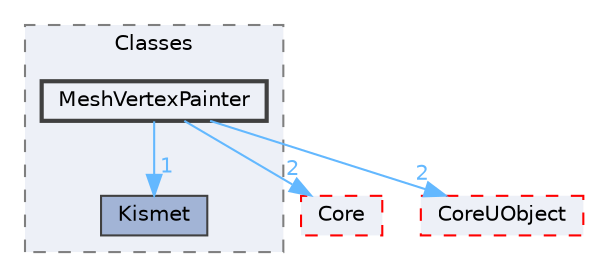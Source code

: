 digraph "MeshVertexPainter"
{
 // INTERACTIVE_SVG=YES
 // LATEX_PDF_SIZE
  bgcolor="transparent";
  edge [fontname=Helvetica,fontsize=10,labelfontname=Helvetica,labelfontsize=10];
  node [fontname=Helvetica,fontsize=10,shape=box,height=0.2,width=0.4];
  compound=true
  subgraph clusterdir_0ed647eebe6ffcaa496d3842b7cec6ce {
    graph [ bgcolor="#edf0f7", pencolor="grey50", label="Classes", fontname=Helvetica,fontsize=10 style="filled,dashed", URL="dir_0ed647eebe6ffcaa496d3842b7cec6ce.html",tooltip=""]
  dir_c6191ea5e1ad5e0f48baabd113f3bab7 [label="Kismet", fillcolor="#a2b4d6", color="grey25", style="filled", URL="dir_c6191ea5e1ad5e0f48baabd113f3bab7.html",tooltip=""];
  dir_37f9df07309b240213ec4c3d874b04f4 [label="MeshVertexPainter", fillcolor="#edf0f7", color="grey25", style="filled,bold", URL="dir_37f9df07309b240213ec4c3d874b04f4.html",tooltip=""];
  }
  dir_0e6cddcc9caa1238c7f3774224afaa45 [label="Core", fillcolor="#edf0f7", color="red", style="filled,dashed", URL="dir_0e6cddcc9caa1238c7f3774224afaa45.html",tooltip=""];
  dir_4c499e5e32e2b4479ad7e552df73eeae [label="CoreUObject", fillcolor="#edf0f7", color="red", style="filled,dashed", URL="dir_4c499e5e32e2b4479ad7e552df73eeae.html",tooltip=""];
  dir_37f9df07309b240213ec4c3d874b04f4->dir_0e6cddcc9caa1238c7f3774224afaa45 [headlabel="2", labeldistance=1.5 headhref="dir_000632_000266.html" href="dir_000632_000266.html" color="steelblue1" fontcolor="steelblue1"];
  dir_37f9df07309b240213ec4c3d874b04f4->dir_4c499e5e32e2b4479ad7e552df73eeae [headlabel="2", labeldistance=1.5 headhref="dir_000632_000268.html" href="dir_000632_000268.html" color="steelblue1" fontcolor="steelblue1"];
  dir_37f9df07309b240213ec4c3d874b04f4->dir_c6191ea5e1ad5e0f48baabd113f3bab7 [headlabel="1", labeldistance=1.5 headhref="dir_000632_000548.html" href="dir_000632_000548.html" color="steelblue1" fontcolor="steelblue1"];
}
